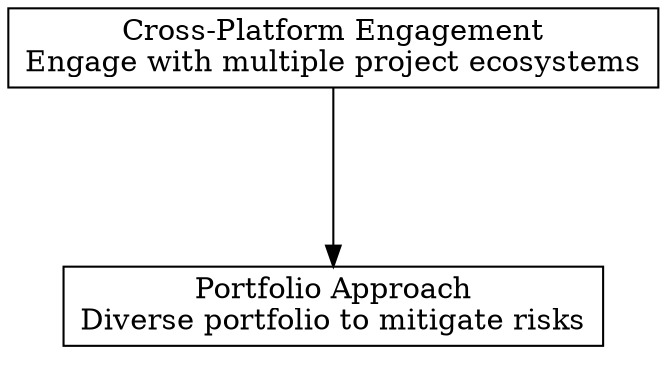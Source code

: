 digraph "" {
	graph [nodesep=0.6,
		rankdir=TB,
		ranksep=1.2
	];
	node [label="\N",
		shape=box
	];
	subgraph cluster_descendants {
		graph [rank=min,
			style=invis
		];
		"Portfolio Approach"	[label="Portfolio Approach\nDiverse portfolio to mitigate risks"];
	}
	"Cross-Platform Engagement"	[label="Cross-Platform Engagement\nEngage with multiple project ecosystems"];
	"Cross-Platform Engagement" -> "Portfolio Approach";
}
